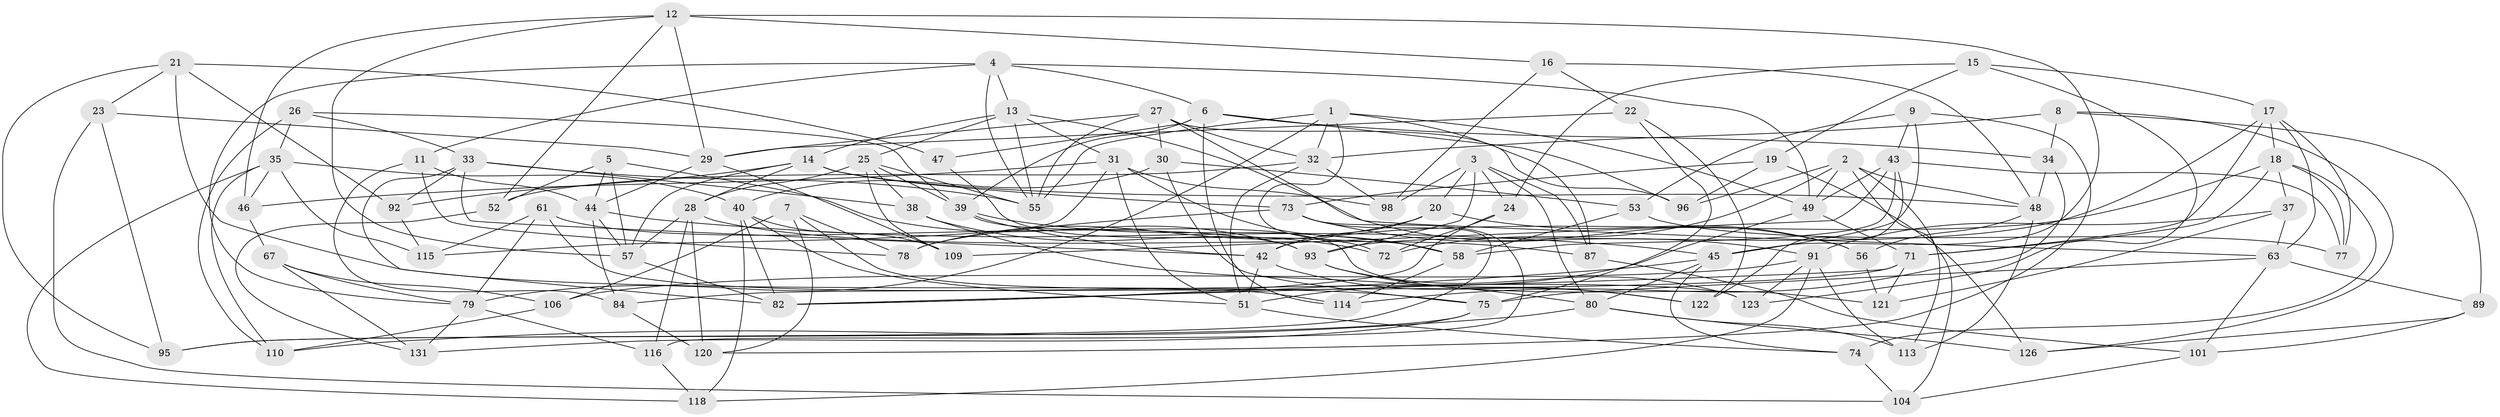 // original degree distribution, {4: 1.0}
// Generated by graph-tools (version 1.1) at 2025/11/02/27/25 16:11:45]
// undirected, 91 vertices, 221 edges
graph export_dot {
graph [start="1"]
  node [color=gray90,style=filled];
  1 [super="+129"];
  2 [super="+10"];
  3 [super="+50"];
  4 [super="+36"];
  5;
  6 [super="+60"];
  7;
  8;
  9;
  11;
  12 [super="+112"];
  13 [super="+59"];
  14 [super="+90"];
  15;
  16;
  17 [super="+69"];
  18 [super="+117"];
  19;
  20;
  21 [super="+66"];
  22;
  23;
  24;
  25 [super="+54"];
  26;
  27 [super="+128"];
  28 [super="+70"];
  29 [super="+102"];
  30;
  31 [super="+100"];
  32 [super="+97"];
  33 [super="+41"];
  34;
  35 [super="+111"];
  37;
  38;
  39 [super="+64"];
  40 [super="+85"];
  42 [super="+103"];
  43 [super="+107"];
  44 [super="+68"];
  45 [super="+119"];
  46;
  47;
  48 [super="+108"];
  49 [super="+62"];
  51 [super="+124"];
  52;
  53;
  55 [super="+83"];
  56;
  57 [super="+88"];
  58 [super="+65"];
  61;
  63 [super="+130"];
  67;
  71 [super="+127"];
  72;
  73 [super="+125"];
  74;
  75 [super="+76"];
  77;
  78;
  79 [super="+105"];
  80 [super="+81"];
  82 [super="+86"];
  84;
  87;
  89;
  91 [super="+94"];
  92;
  93 [super="+99"];
  95;
  96;
  98;
  101;
  104;
  106;
  109;
  110;
  113;
  114;
  115;
  116;
  118;
  120;
  121;
  122;
  123;
  126;
  131;
  1 -- 87;
  1 -- 32;
  1 -- 58;
  1 -- 79;
  1 -- 55;
  1 -- 49;
  2 -- 104;
  2 -- 72;
  2 -- 113;
  2 -- 96;
  2 -- 48;
  2 -- 49;
  3 -- 20;
  3 -- 93;
  3 -- 80;
  3 -- 24;
  3 -- 98;
  3 -- 87;
  4 -- 49;
  4 -- 11;
  4 -- 6;
  4 -- 13;
  4 -- 79;
  4 -- 55;
  5 -- 52;
  5 -- 44;
  5 -- 57;
  5 -- 93;
  6 -- 114;
  6 -- 34;
  6 -- 96;
  6 -- 47;
  6 -- 39;
  7 -- 114;
  7 -- 106;
  7 -- 78;
  7 -- 120;
  8 -- 34;
  8 -- 126;
  8 -- 89;
  8 -- 32;
  9 -- 120;
  9 -- 53;
  9 -- 45;
  9 -- 43;
  11 -- 78;
  11 -- 84;
  11 -- 44;
  12 -- 46;
  12 -- 45;
  12 -- 16;
  12 -- 52;
  12 -- 57;
  12 -- 29;
  13 -- 14;
  13 -- 25;
  13 -- 63;
  13 -- 31;
  13 -- 55;
  14 -- 48;
  14 -- 57;
  14 -- 92;
  14 -- 28;
  14 -- 73;
  15 -- 123;
  15 -- 24;
  15 -- 19;
  15 -- 17;
  16 -- 98;
  16 -- 22;
  16 -- 48;
  17 -- 18;
  17 -- 71;
  17 -- 63;
  17 -- 77;
  17 -- 93;
  18 -- 77;
  18 -- 42;
  18 -- 37;
  18 -- 74;
  18 -- 71;
  19 -- 126;
  19 -- 96;
  19 -- 73;
  20 -- 78;
  20 -- 42;
  20 -- 56;
  21 -- 92;
  21 -- 47 [weight=2];
  21 -- 23;
  21 -- 95;
  21 -- 75;
  22 -- 75;
  22 -- 122;
  22 -- 29;
  23 -- 95;
  23 -- 104;
  23 -- 29;
  24 -- 72;
  24 -- 82;
  25 -- 28;
  25 -- 39;
  25 -- 109;
  25 -- 38;
  25 -- 55;
  26 -- 110;
  26 -- 33;
  26 -- 39;
  26 -- 35;
  27 -- 96;
  27 -- 56;
  27 -- 55;
  27 -- 32;
  27 -- 30;
  27 -- 29;
  28 -- 120;
  28 -- 116;
  28 -- 87;
  28 -- 57;
  29 -- 109;
  29 -- 44;
  30 -- 75;
  30 -- 53;
  30 -- 40;
  31 -- 46;
  31 -- 58;
  31 -- 115;
  31 -- 98;
  31 -- 51;
  32 -- 98;
  32 -- 51;
  32 -- 52;
  33 -- 42;
  33 -- 55;
  33 -- 82;
  33 -- 92;
  33 -- 38;
  34 -- 48;
  34 -- 114;
  35 -- 46;
  35 -- 110;
  35 -- 40;
  35 -- 115;
  35 -- 118;
  37 -- 63;
  37 -- 91;
  37 -- 121;
  38 -- 72;
  38 -- 80;
  39 -- 42;
  39 -- 58;
  39 -- 121;
  40 -- 109;
  40 -- 82;
  40 -- 118;
  40 -- 51;
  42 -- 122;
  42 -- 51;
  43 -- 122;
  43 -- 109;
  43 -- 58;
  43 -- 77;
  43 -- 49;
  44 -- 45;
  44 -- 84;
  44 -- 57;
  45 -- 82;
  45 -- 80;
  45 -- 74;
  46 -- 67;
  47 -- 72;
  48 -- 56;
  48 -- 113;
  49 -- 71;
  49 -- 51;
  51 -- 74;
  52 -- 131;
  53 -- 77;
  53 -- 58;
  56 -- 121;
  57 -- 82;
  58 -- 114;
  61 -- 123;
  61 -- 79;
  61 -- 115;
  61 -- 93;
  63 -- 89;
  63 -- 101;
  63 -- 75;
  67 -- 106;
  67 -- 79;
  67 -- 131;
  71 -- 84;
  71 -- 121;
  71 -- 82;
  73 -- 78;
  73 -- 95;
  73 -- 91;
  73 -- 116;
  74 -- 104;
  75 -- 131;
  75 -- 95;
  79 -- 131;
  79 -- 116;
  80 -- 126;
  80 -- 110;
  80 -- 113;
  84 -- 120;
  87 -- 101;
  89 -- 126;
  89 -- 101;
  91 -- 118;
  91 -- 113;
  91 -- 123;
  91 -- 106;
  92 -- 115;
  93 -- 122;
  93 -- 123;
  101 -- 104;
  106 -- 110;
  116 -- 118;
}
